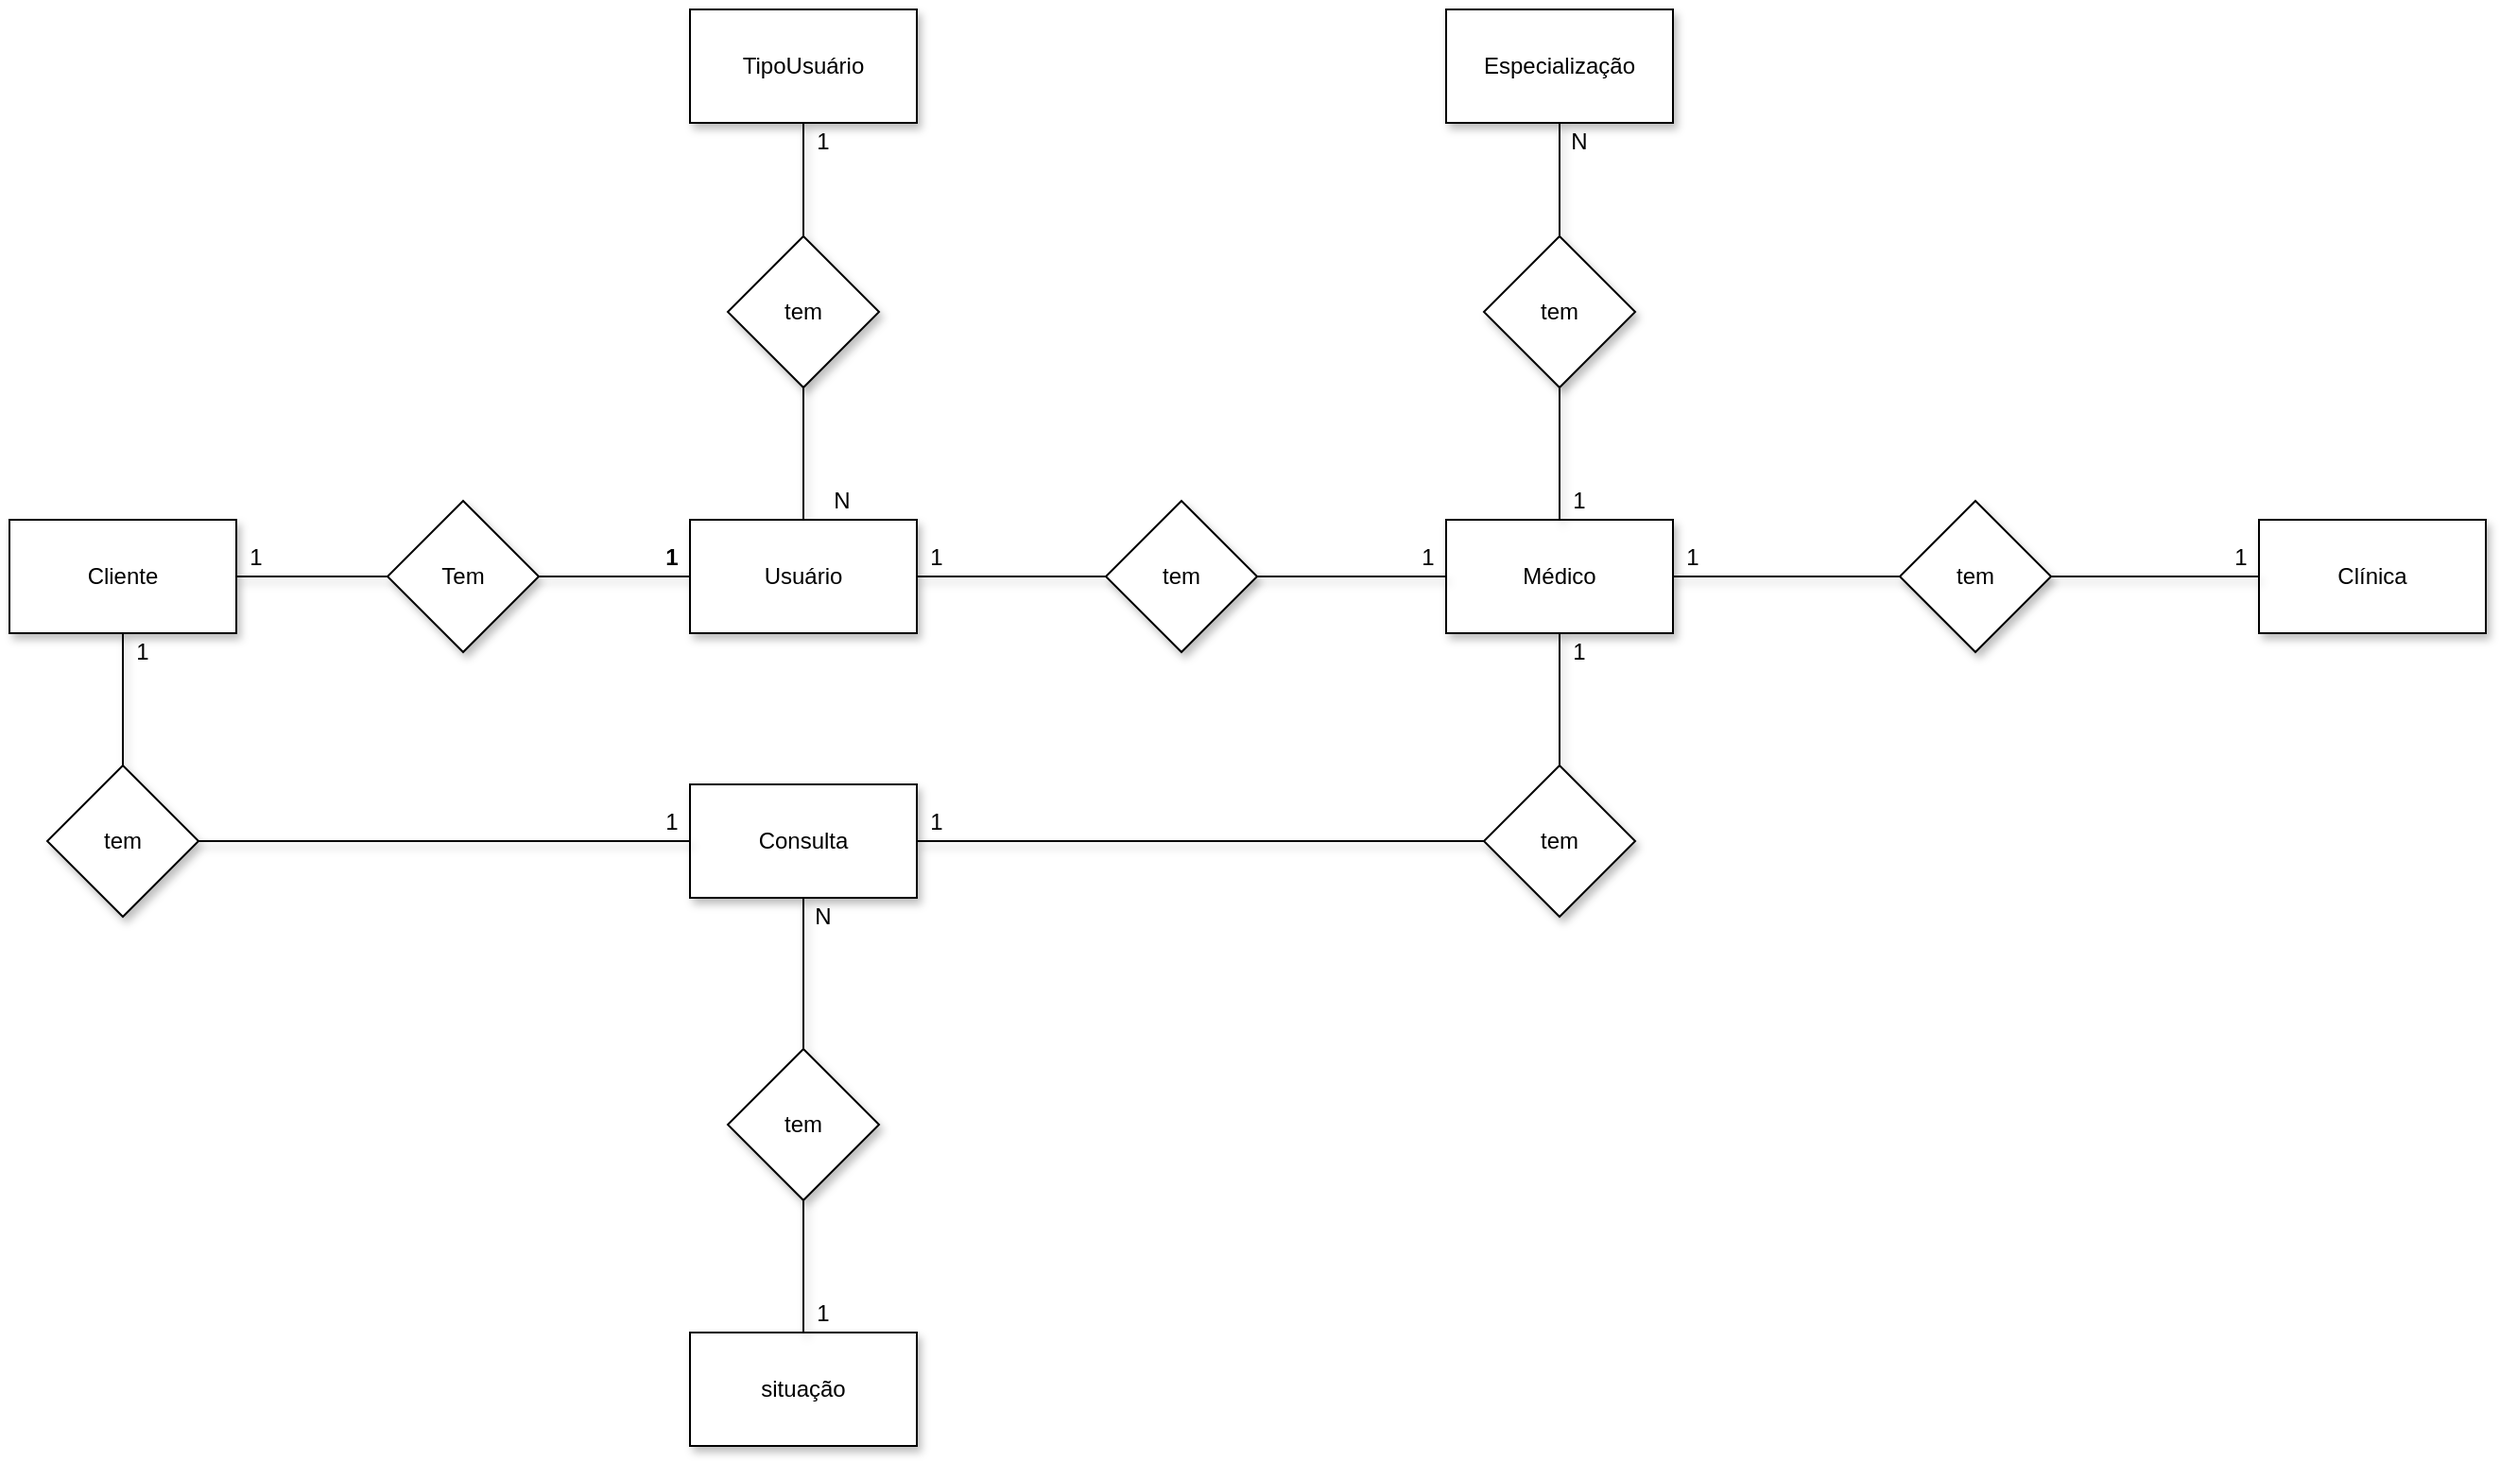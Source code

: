 <mxfile version="14.4.3" type="device"><diagram id="PMEFzamcAidAn8CEyjGK" name="Page-1"><mxGraphModel dx="1437" dy="803" grid="1" gridSize="10" guides="1" tooltips="1" connect="1" arrows="1" fold="1" page="1" pageScale="1" pageWidth="827" pageHeight="1169" math="0" shadow="0"><root><mxCell id="0"/><mxCell id="1" parent="0"/><mxCell id="0QrQtGc4IKe8e4hwuqF7-8" value="" style="endArrow=none;html=1;entryX=0;entryY=0.5;entryDx=0;entryDy=0;exitX=1;exitY=0.5;exitDx=0;exitDy=0;shadow=1;" edge="1" parent="1" source="0QrQtGc4IKe8e4hwuqF7-5" target="0QrQtGc4IKe8e4hwuqF7-1"><mxGeometry width="50" height="50" relative="1" as="geometry"><mxPoint x="260" y="1040" as="sourcePoint"/><mxPoint x="240" y="940" as="targetPoint"/></mxGeometry></mxCell><mxCell id="0QrQtGc4IKe8e4hwuqF7-7" value="" style="endArrow=none;html=1;entryX=0.5;entryY=0;entryDx=0;entryDy=0;shadow=1;" edge="1" parent="1" target="0QrQtGc4IKe8e4hwuqF7-1"><mxGeometry width="50" height="50" relative="1" as="geometry"><mxPoint x="610" y="220" as="sourcePoint"/><mxPoint x="290" y="241" as="targetPoint"/></mxGeometry></mxCell><mxCell id="0QrQtGc4IKe8e4hwuqF7-1" value="Usuário" style="rounded=0;whiteSpace=wrap;html=1;shadow=1;" vertex="1" parent="1"><mxGeometry x="550" y="430" width="120" height="60" as="geometry"/></mxCell><mxCell id="0QrQtGc4IKe8e4hwuqF7-3" value="Cliente" style="rounded=0;whiteSpace=wrap;html=1;shadow=1;" vertex="1" parent="1"><mxGeometry x="190" y="430" width="120" height="60" as="geometry"/></mxCell><mxCell id="0QrQtGc4IKe8e4hwuqF7-4" value="Médico" style="rounded=0;whiteSpace=wrap;html=1;shadow=1;" vertex="1" parent="1"><mxGeometry x="950" y="430" width="120" height="60" as="geometry"/></mxCell><mxCell id="0QrQtGc4IKe8e4hwuqF7-6" value="tem" style="rhombus;whiteSpace=wrap;html=1;shadow=1;" vertex="1" parent="1"><mxGeometry x="570" y="280" width="80" height="80" as="geometry"/></mxCell><mxCell id="0QrQtGc4IKe8e4hwuqF7-9" value="" style="endArrow=none;html=1;exitX=1;exitY=0.5;exitDx=0;exitDy=0;entryX=0;entryY=0.5;entryDx=0;entryDy=0;shadow=1;" edge="1" parent="1" source="0QrQtGc4IKe8e4hwuqF7-1" target="0QrQtGc4IKe8e4hwuqF7-4"><mxGeometry width="50" height="50" relative="1" as="geometry"><mxPoint x="280" y="790" as="sourcePoint"/><mxPoint x="940" y="460" as="targetPoint"/></mxGeometry></mxCell><mxCell id="0QrQtGc4IKe8e4hwuqF7-10" value="tem" style="rhombus;whiteSpace=wrap;html=1;shadow=1;" vertex="1" parent="1"><mxGeometry x="770" y="420" width="80" height="80" as="geometry"/></mxCell><mxCell id="0QrQtGc4IKe8e4hwuqF7-5" value="Tem" style="rhombus;whiteSpace=wrap;html=1;shadow=1;" vertex="1" parent="1"><mxGeometry x="390" y="420" width="80" height="80" as="geometry"/></mxCell><mxCell id="0QrQtGc4IKe8e4hwuqF7-11" value="" style="endArrow=none;html=1;entryX=0;entryY=0.5;entryDx=0;entryDy=0;exitX=1;exitY=0.5;exitDx=0;exitDy=0;shadow=1;" edge="1" parent="1" source="0QrQtGc4IKe8e4hwuqF7-3" target="0QrQtGc4IKe8e4hwuqF7-5"><mxGeometry width="50" height="50" relative="1" as="geometry"><mxPoint x="260" y="1040" as="sourcePoint"/><mxPoint x="260" y="830" as="targetPoint"/></mxGeometry></mxCell><mxCell id="0QrQtGc4IKe8e4hwuqF7-13" value="TipoUsuário" style="rounded=0;whiteSpace=wrap;html=1;shadow=1;" vertex="1" parent="1"><mxGeometry x="550" y="160" width="120" height="60" as="geometry"/></mxCell><mxCell id="0QrQtGc4IKe8e4hwuqF7-15" value="" style="endArrow=none;html=1;exitX=0.5;exitY=0;exitDx=0;exitDy=0;entryX=0.5;entryY=0;entryDx=0;entryDy=0;shadow=1;" edge="1" parent="1" source="0QrQtGc4IKe8e4hwuqF7-14" target="0QrQtGc4IKe8e4hwuqF7-4"><mxGeometry width="50" height="50" relative="1" as="geometry"><mxPoint x="930" y="295" as="sourcePoint"/><mxPoint x="1030" y="60" as="targetPoint"/></mxGeometry></mxCell><mxCell id="0QrQtGc4IKe8e4hwuqF7-16" value="Consulta" style="rounded=0;whiteSpace=wrap;html=1;shadow=1;" vertex="1" parent="1"><mxGeometry x="550" y="570" width="120" height="60" as="geometry"/></mxCell><mxCell id="0QrQtGc4IKe8e4hwuqF7-14" value="tem" style="rhombus;whiteSpace=wrap;html=1;shadow=1;" vertex="1" parent="1"><mxGeometry x="970" y="280" width="80" height="80" as="geometry"/></mxCell><mxCell id="0QrQtGc4IKe8e4hwuqF7-17" value="" style="endArrow=none;html=1;shadow=1;" edge="1" parent="1" source="0QrQtGc4IKe8e4hwuqF7-18" target="0QrQtGc4IKe8e4hwuqF7-14"><mxGeometry width="50" height="50" relative="1" as="geometry"><mxPoint x="1030" y="329" as="sourcePoint"/><mxPoint x="1030" y="60" as="targetPoint"/></mxGeometry></mxCell><mxCell id="0QrQtGc4IKe8e4hwuqF7-18" value="Especialização" style="rounded=0;whiteSpace=wrap;html=1;shadow=1;" vertex="1" parent="1"><mxGeometry x="950" y="160" width="120" height="60" as="geometry"/></mxCell><mxCell id="0QrQtGc4IKe8e4hwuqF7-20" value="" style="endArrow=none;html=1;shadow=1;" edge="1" parent="1" target="0QrQtGc4IKe8e4hwuqF7-21"><mxGeometry width="50" height="50" relative="1" as="geometry"><mxPoint x="250" y="490" as="sourcePoint"/><mxPoint x="250" y="710" as="targetPoint"/></mxGeometry></mxCell><mxCell id="0QrQtGc4IKe8e4hwuqF7-21" value="tem" style="rhombus;whiteSpace=wrap;html=1;shadow=1;" vertex="1" parent="1"><mxGeometry x="210" y="560" width="80" height="80" as="geometry"/></mxCell><mxCell id="0QrQtGc4IKe8e4hwuqF7-27" value="Clínica" style="rounded=0;whiteSpace=wrap;html=1;shadow=1;" vertex="1" parent="1"><mxGeometry x="1380" y="430" width="120" height="60" as="geometry"/></mxCell><mxCell id="0QrQtGc4IKe8e4hwuqF7-28" value="" style="endArrow=none;html=1;entryX=1;entryY=0.5;entryDx=0;entryDy=0;shadow=1;" edge="1" parent="1" target="0QrQtGc4IKe8e4hwuqF7-4"><mxGeometry width="50" height="50" relative="1" as="geometry"><mxPoint x="1380" y="460" as="sourcePoint"/><mxPoint x="1080" y="460" as="targetPoint"/></mxGeometry></mxCell><mxCell id="0QrQtGc4IKe8e4hwuqF7-29" value="tem" style="rhombus;whiteSpace=wrap;html=1;shadow=1;" vertex="1" parent="1"><mxGeometry x="1190" y="420" width="80" height="80" as="geometry"/></mxCell><mxCell id="0QrQtGc4IKe8e4hwuqF7-32" value="1" style="text;html=1;align=center;verticalAlign=middle;resizable=0;points=[];autosize=1;shadow=1;" vertex="1" parent="1"><mxGeometry x="930" y="440" width="20" height="20" as="geometry"/></mxCell><mxCell id="0QrQtGc4IKe8e4hwuqF7-33" value="N" style="text;html=1;align=center;verticalAlign=middle;resizable=0;points=[];autosize=1;shadow=1;" vertex="1" parent="1"><mxGeometry x="620" y="410" width="20" height="20" as="geometry"/></mxCell><mxCell id="0QrQtGc4IKe8e4hwuqF7-34" value="1" style="text;html=1;align=center;verticalAlign=middle;resizable=0;points=[];autosize=1;shadow=1;" vertex="1" parent="1"><mxGeometry x="610" y="220" width="20" height="20" as="geometry"/></mxCell><mxCell id="0QrQtGc4IKe8e4hwuqF7-35" value="1" style="text;html=1;align=center;verticalAlign=middle;resizable=0;points=[];autosize=1;shadow=1;" vertex="1" parent="1"><mxGeometry x="670" y="440" width="20" height="20" as="geometry"/></mxCell><mxCell id="0QrQtGc4IKe8e4hwuqF7-37" value="1" style="text;html=1;align=center;verticalAlign=middle;resizable=0;points=[];autosize=1;shadow=1;" vertex="1" parent="1"><mxGeometry x="1010" y="410" width="20" height="20" as="geometry"/></mxCell><mxCell id="0QrQtGc4IKe8e4hwuqF7-38" value="N" style="text;html=1;align=center;verticalAlign=middle;resizable=0;points=[];autosize=1;shadow=1;" vertex="1" parent="1"><mxGeometry x="1010" y="220" width="20" height="20" as="geometry"/></mxCell><mxCell id="0QrQtGc4IKe8e4hwuqF7-39" value="1" style="text;html=1;align=center;verticalAlign=middle;resizable=0;points=[];autosize=1;fontStyle=1;shadow=1;" vertex="1" parent="1"><mxGeometry x="530" y="440" width="20" height="20" as="geometry"/></mxCell><mxCell id="0QrQtGc4IKe8e4hwuqF7-40" value="1" style="text;html=1;align=center;verticalAlign=middle;resizable=0;points=[];autosize=1;shadow=1;" vertex="1" parent="1"><mxGeometry x="310" y="440" width="20" height="20" as="geometry"/></mxCell><mxCell id="0QrQtGc4IKe8e4hwuqF7-41" value="1" style="text;html=1;align=center;verticalAlign=middle;resizable=0;points=[];autosize=1;shadow=1;" vertex="1" parent="1"><mxGeometry x="1360" y="440" width="20" height="20" as="geometry"/></mxCell><mxCell id="0QrQtGc4IKe8e4hwuqF7-47" value="N" style="text;html=1;align=center;verticalAlign=middle;resizable=0;points=[];autosize=1;shadow=1;" vertex="1" parent="1"><mxGeometry x="610" y="630" width="20" height="20" as="geometry"/></mxCell><mxCell id="0QrQtGc4IKe8e4hwuqF7-48" value="1" style="text;html=1;align=center;verticalAlign=middle;resizable=0;points=[];autosize=1;shadow=1;" vertex="1" parent="1"><mxGeometry x="1070" y="440" width="20" height="20" as="geometry"/></mxCell><mxCell id="0QrQtGc4IKe8e4hwuqF7-43" value="1" style="text;html=1;align=center;verticalAlign=middle;resizable=0;points=[];autosize=1;shadow=1;" vertex="1" parent="1"><mxGeometry x="610" y="840" width="20" height="20" as="geometry"/></mxCell><mxCell id="0QrQtGc4IKe8e4hwuqF7-51" value="" style="endArrow=none;html=1;exitX=0;exitY=0.5;exitDx=0;exitDy=0;entryX=1;entryY=0.5;entryDx=0;entryDy=0;shadow=1;" edge="1" parent="1" source="0QrQtGc4IKe8e4hwuqF7-16" target="0QrQtGc4IKe8e4hwuqF7-21"><mxGeometry width="50" height="50" relative="1" as="geometry"><mxPoint x="550.0" y="740" as="sourcePoint"/><mxPoint x="310.0" y="740" as="targetPoint"/></mxGeometry></mxCell><mxCell id="0QrQtGc4IKe8e4hwuqF7-52" value="" style="endArrow=none;html=1;shadow=1;" edge="1" parent="1" source="0QrQtGc4IKe8e4hwuqF7-53" target="0QrQtGc4IKe8e4hwuqF7-4"><mxGeometry width="50" height="50" relative="1" as="geometry"><mxPoint x="1010" y="740" as="sourcePoint"/><mxPoint x="720" y="510" as="targetPoint"/></mxGeometry></mxCell><mxCell id="0QrQtGc4IKe8e4hwuqF7-53" value="tem" style="rhombus;whiteSpace=wrap;html=1;shadow=1;" vertex="1" parent="1"><mxGeometry x="970" y="560" width="80" height="80" as="geometry"/></mxCell><mxCell id="0QrQtGc4IKe8e4hwuqF7-56" value="1" style="text;html=1;align=center;verticalAlign=middle;resizable=0;points=[];autosize=1;shadow=1;" vertex="1" parent="1"><mxGeometry x="1010" y="490" width="20" height="20" as="geometry"/></mxCell><mxCell id="0QrQtGc4IKe8e4hwuqF7-57" value="1" style="text;html=1;align=center;verticalAlign=middle;resizable=0;points=[];autosize=1;shadow=1;" vertex="1" parent="1"><mxGeometry x="670" y="580" width="20" height="20" as="geometry"/></mxCell><mxCell id="0QrQtGc4IKe8e4hwuqF7-58" value="1" style="text;html=1;align=center;verticalAlign=middle;resizable=0;points=[];autosize=1;shadow=1;" vertex="1" parent="1"><mxGeometry x="250" y="490" width="20" height="20" as="geometry"/></mxCell><mxCell id="0QrQtGc4IKe8e4hwuqF7-60" value="" style="endArrow=none;html=1;exitX=1;exitY=0.5;exitDx=0;exitDy=0;entryX=0;entryY=0.5;entryDx=0;entryDy=0;shadow=1;" edge="1" parent="1" source="0QrQtGc4IKe8e4hwuqF7-16" target="0QrQtGc4IKe8e4hwuqF7-53"><mxGeometry width="50" height="50" relative="1" as="geometry"><mxPoint x="730" y="750" as="sourcePoint"/><mxPoint x="780" y="700" as="targetPoint"/></mxGeometry></mxCell><mxCell id="0QrQtGc4IKe8e4hwuqF7-61" value="situação" style="rounded=0;whiteSpace=wrap;html=1;shadow=1;" vertex="1" parent="1"><mxGeometry x="550" y="860" width="120" height="60" as="geometry"/></mxCell><mxCell id="0QrQtGc4IKe8e4hwuqF7-62" value="" style="endArrow=none;html=1;entryX=0.5;entryY=1;entryDx=0;entryDy=0;exitX=0.5;exitY=0;exitDx=0;exitDy=0;shadow=1;" edge="1" parent="1" source="0QrQtGc4IKe8e4hwuqF7-31" target="0QrQtGc4IKe8e4hwuqF7-16"><mxGeometry width="50" height="50" relative="1" as="geometry"><mxPoint x="480" y="880" as="sourcePoint"/><mxPoint x="530" y="830" as="targetPoint"/></mxGeometry></mxCell><mxCell id="0QrQtGc4IKe8e4hwuqF7-64" value="1" style="text;html=1;align=center;verticalAlign=middle;resizable=0;points=[];autosize=1;shadow=1;" vertex="1" parent="1"><mxGeometry x="530" y="580" width="20" height="20" as="geometry"/></mxCell><mxCell id="0QrQtGc4IKe8e4hwuqF7-31" value="tem" style="rhombus;whiteSpace=wrap;html=1;shadow=1;" vertex="1" parent="1"><mxGeometry x="570" y="710" width="80" height="80" as="geometry"/></mxCell><mxCell id="0QrQtGc4IKe8e4hwuqF7-66" value="" style="endArrow=none;html=1;entryX=0.5;entryY=1;entryDx=0;entryDy=0;exitX=0.5;exitY=0;exitDx=0;exitDy=0;shadow=1;" edge="1" parent="1" source="0QrQtGc4IKe8e4hwuqF7-61" target="0QrQtGc4IKe8e4hwuqF7-31"><mxGeometry width="50" height="50" relative="1" as="geometry"><mxPoint x="610" y="990" as="sourcePoint"/><mxPoint x="610" y="630" as="targetPoint"/></mxGeometry></mxCell></root></mxGraphModel></diagram></mxfile>